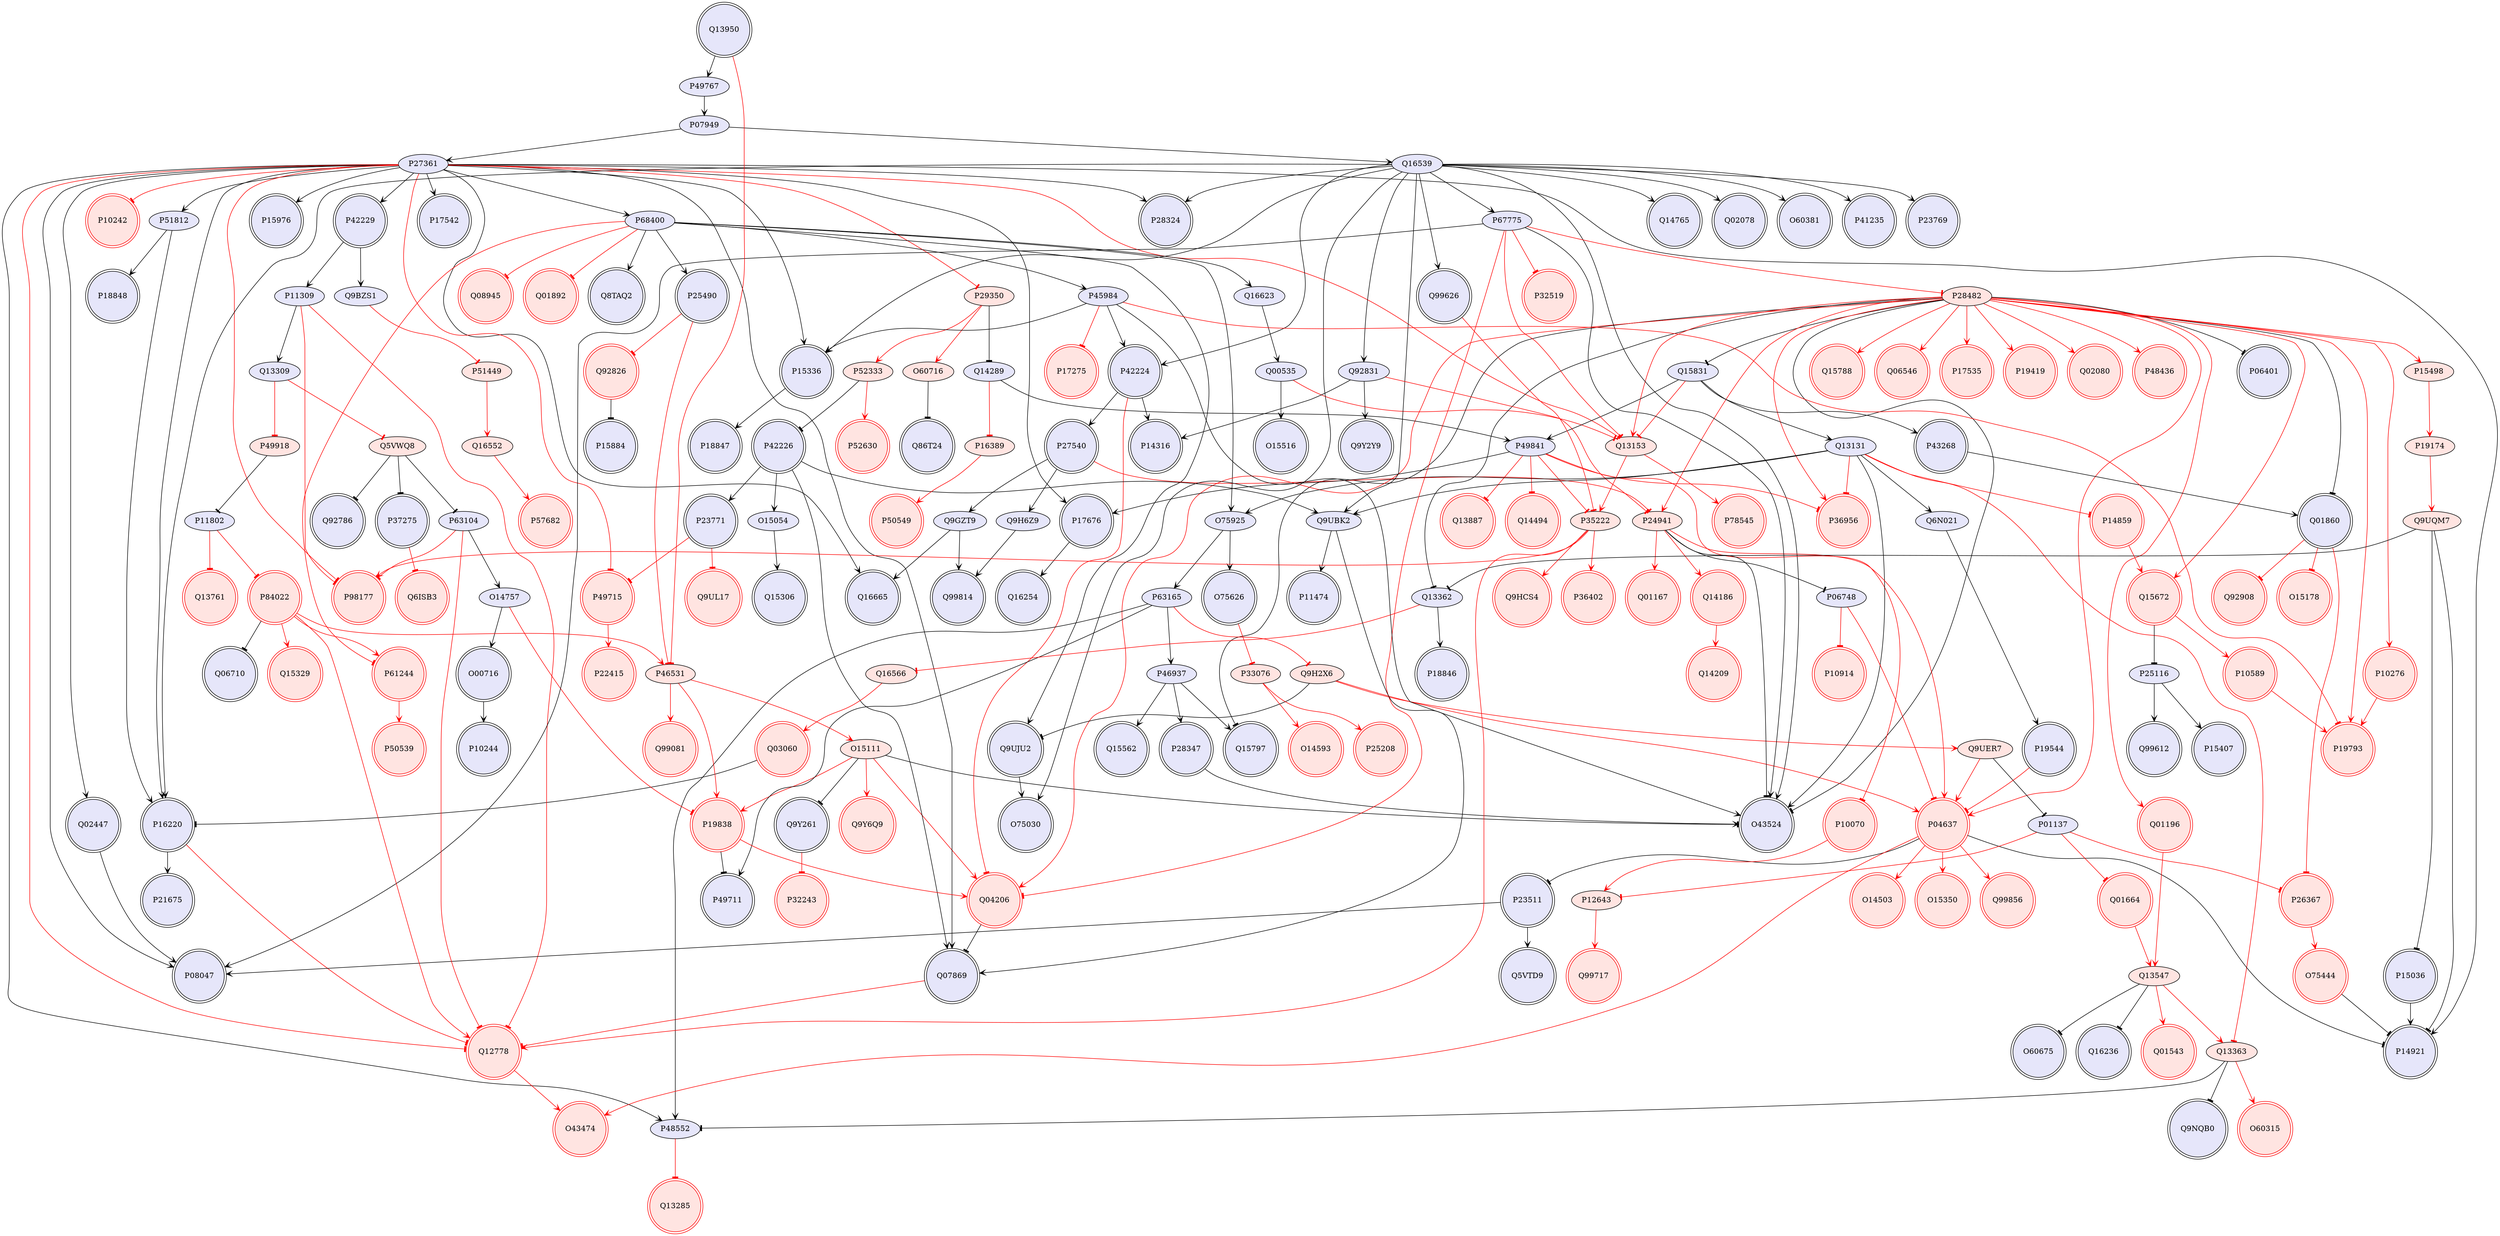 digraph {

Q16623->Q00535 [penwidth=1, color=black, arrowhead="vee"]
Q00535->O15516 [penwidth=1, color=black, arrowhead="vee"]
P15336->P18847 [penwidth=1, color=black, arrowhead="vee"]
O15111->O43524 [penwidth=1, color=black, arrowhead="tee"]
O15111->Q9Y261 [penwidth=1, color=black, arrowhead="tee"]
P27361->P51812 [penwidth=1, color=black, arrowhead="vee"]
P51812->P18848 [penwidth=1, color=black, arrowhead="vee"]
P51812->P16220 [penwidth=1, color=black, arrowhead="vee"]
P27361->P16220 [penwidth=1, color=black, arrowhead="vee"]
P27361->P48552 [penwidth=1, color=black, arrowhead="vee"]
P27361->P68400 [penwidth=1, color=black, arrowhead="vee"]
P27361->P15336 [penwidth=1, color=black, arrowhead="vee"]
P27361->P42229 [penwidth=1, color=black, arrowhead="vee"]
P27361->Q16665 [penwidth=1, color=black, arrowhead="vee"]
P27361->P17676 [penwidth=1, color=black, arrowhead="vee"]
P27361->Q07869 [penwidth=1, color=black, arrowhead="vee"]
P27361->P15976 [penwidth=1, color=black, arrowhead="vee"]
P07949->P27361 [penwidth=1, color=black, arrowhead="vee"]
P27361->Q02447 [penwidth=1, color=black, arrowhead="vee"]
P27361->P08047 [penwidth=1, color=black, arrowhead="vee"]
P27361->P14921 [penwidth=1, color=black, arrowhead="vee"]
P27361->P17542 [penwidth=1, color=black, arrowhead="vee"]
P27361->P28324 [penwidth=1, color=black, arrowhead="vee"]
P46937->Q15797 [penwidth=1, color=black, arrowhead="vee"]
P28482->Q15797 [penwidth=1, color=black, arrowhead="tee"]
Q13363->P48552 [penwidth=1, color=black, arrowhead="tee"]
Q13363->Q9NQB0 [penwidth=1, color=black, arrowhead="tee"]
P42224->P27540 [penwidth=1, color=black, arrowhead="vee"]
P27540->Q9H6Z9 [penwidth=1, color=black, arrowhead="vee"]
O00716->P10244 [penwidth=1, color=black, arrowhead="vee"]
P63165->P46937 [penwidth=1, color=black, arrowhead="vee"]
P46937->Q15562 [penwidth=1, color=black, arrowhead="vee"]
P46937->P28347 [penwidth=1, color=black, arrowhead="vee"]
Q16539->P16220 [penwidth=1, color=black, arrowhead="vee"]
P16220->P21675 [penwidth=1, color=black, arrowhead="vee"]
Q03060->P16220 [penwidth=1, color=black, arrowhead="tee"]
P63165->P49711 [penwidth=1, color=black, arrowhead="vee"]
Q16539->Q92831 [penwidth=1, color=black, arrowhead="vee"]
Q92831->P14316 [penwidth=1, color=black, arrowhead="vee"]
Q92831->Q9Y2Y9 [penwidth=1, color=black, arrowhead="vee"]
P68400->P25490 [penwidth=1, color=black, arrowhead="vee"]
Q9H2X6->Q9UJU2 [penwidth=1, color=black, arrowhead="tee"]
P63165->P48552 [penwidth=1, color=black, arrowhead="vee"]
O14757->O00716 [penwidth=1, color=black, arrowhead="vee"]
P11309->Q13309 [penwidth=1, color=black, arrowhead="vee"]
Q15831->P49841 [penwidth=1, color=black, arrowhead="vee"]
P28482->Q15831 [penwidth=1, color=black, arrowhead="tee"]
Q15831->Q13131 [penwidth=1, color=black, arrowhead="vee"]
Q15831->P43268 [penwidth=1, color=black, arrowhead="vee"]
P29350->Q14289 [penwidth=1, color=black, arrowhead="tee"]
P24941->P06748 [penwidth=1, color=black, arrowhead="tee"]
P24941->O43524 [penwidth=1, color=black, arrowhead="tee"]
P67775->O43524 [penwidth=1, color=black, arrowhead="vee"]
Q16539->P67775 [penwidth=1, color=black, arrowhead="vee"]
P67775->P08047 [penwidth=1, color=black, arrowhead="vee"]
P68400->Q16623 [penwidth=1, color=black, arrowhead="vee"]
P04637->P23511 [penwidth=1, color=black, arrowhead="tee"]
P04637->P14921 [penwidth=1, color=black, arrowhead="tee"]
Q16539->Q14765 [penwidth=1, color=black, arrowhead="vee"]
O75925->P63165 [penwidth=1, color=black, arrowhead="vee"]
P68400->O75925 [penwidth=1, color=black, arrowhead="vee"]
O75925->O75626 [penwidth=1, color=black, arrowhead="vee"]
Q13131->O75925 [penwidth=1, color=black, arrowhead="vee"]
P45984->P42224 [penwidth=1, color=black, arrowhead="vee"]
Q16539->P42224 [penwidth=1, color=black, arrowhead="vee"]
P42224->P14316 [penwidth=1, color=black, arrowhead="vee"]
P68400->Q9UJU2 [penwidth=1, color=black, arrowhead="vee"]
Q9UJU2->O75030 [penwidth=1, color=black, arrowhead="vee"]
P63104->O14757 [penwidth=1, color=black, arrowhead="vee"]
Q5VWQ8->P63104 [penwidth=1, color=black, arrowhead="tee"]
Q13362->P18846 [penwidth=1, color=black, arrowhead="vee"]
O75444->P14921 [penwidth=1, color=black, arrowhead="tee"]
P42226->P23771 [penwidth=1, color=black, arrowhead="vee"]
Q13547->O60675 [penwidth=1, color=black, arrowhead="tee"]
Q13547->Q16236 [penwidth=1, color=black, arrowhead="tee"]
P23511->P08047 [penwidth=1, color=black, arrowhead="vee"]
Q9UQM7->Q13362 [penwidth=1, color=black, arrowhead="tee"]
Q9UQM7->P14921 [penwidth=1, color=black, arrowhead="tee"]
Q9UQM7->P15036 [penwidth=1, color=black, arrowhead="tee"]
P52333->P42226 [penwidth=1, color=black, arrowhead="tee"]
P68400->P45984 [penwidth=1, color=black, arrowhead="vee"]
P45984->P15336 [penwidth=1, color=black, arrowhead="vee"]
P45984->O43524 [penwidth=1, color=black, arrowhead="vee"]
Q9H6Z9->Q99814 [penwidth=1, color=black, arrowhead="vee"]
P68400->Q8TAQ2 [penwidth=1, color=black, arrowhead="vee"]
Q16539->P15336 [penwidth=1, color=black, arrowhead="vee"]
P84022->Q06710 [penwidth=1, color=black, arrowhead="tee"]
P49918->P11802 [penwidth=1, color=black, arrowhead="tee"]
Q16539->O75030 [penwidth=1, color=black, arrowhead="vee"]
P28482->P06401 [penwidth=1, color=black, arrowhead="tee"]
Q9UBK2->Q07869 [penwidth=1, color=black, arrowhead="vee"]
Q16539->Q9UBK2 [penwidth=1, color=black, arrowhead="vee"]
Q13131->Q9UBK2 [penwidth=1, color=black, arrowhead="vee"]
Q9UBK2->P11474 [penwidth=1, color=black, arrowhead="vee"]
Q16539->Q02078 [penwidth=1, color=black, arrowhead="vee"]
P42229->Q9BZS1 [penwidth=1, color=black, arrowhead="vee"]
Q04206->Q07869 [penwidth=1, color=black, arrowhead="tee"]
P49841->P17676 [penwidth=1, color=black, arrowhead="vee"]
P17676->Q16254 [penwidth=1, color=black, arrowhead="vee"]
P28482->Q13362 [penwidth=1, color=black, arrowhead="tee"]
Q16539->O60381 [penwidth=1, color=black, arrowhead="vee"]
Q16539->O43524 [penwidth=1, color=black, arrowhead="vee"]
P28482->O43524 [penwidth=1, color=black, arrowhead="tee"]
Q13131->O43524 [penwidth=1, color=black, arrowhead="vee"]
P07949->Q16539 [penwidth=1, color=black, arrowhead="vee"]
P49767->P07949 [penwidth=1, color=black, arrowhead="vee"]
Q02447->P08047 [penwidth=1, color=black, arrowhead="vee"]
Q16539->P41235 [penwidth=1, color=black, arrowhead="vee"]
Q16539->P23769 [penwidth=1, color=black, arrowhead="vee"]
Q16539->P28324 [penwidth=1, color=black, arrowhead="vee"]
Q16539->Q99626 [penwidth=1, color=black, arrowhead="vee"]
O60716->Q86T24 [penwidth=1, color=black, arrowhead="tee"]
Q14289->P49841 [penwidth=1, color=black, arrowhead="vee"]
Q9UER7->P01137 [penwidth=1, color=black, arrowhead="tee"]
P28482->Q01860 [penwidth=1, color=black, arrowhead="tee"]
P15036->P14921 [penwidth=1, color=black, arrowhead="vee"]
Q13131->Q6N021 [penwidth=1, color=black, arrowhead="vee"]
Q6N021->P19544 [penwidth=1, color=black, arrowhead="vee"]
P28347->O43524 [penwidth=1, color=black, arrowhead="vee"]
P19838->P49711 [penwidth=1, color=black, arrowhead="tee"]
P43268->Q01860 [penwidth=1, color=black, arrowhead="vee"]
Q92826->P15884 [penwidth=1, color=black, arrowhead="tee"]
P42229->P11309 [penwidth=1, color=black, arrowhead="vee"]
Q5VWQ8->P37275 [penwidth=1, color=black, arrowhead="tee"]
P23511->Q5VTD9 [penwidth=1, color=black, arrowhead="vee"]
P25116->P15407 [penwidth=1, color=black, arrowhead="vee"]
O15054->Q15306 [penwidth=1, color=black, arrowhead="vee"]
P42226->Q9UBK2 [penwidth=1, color=black, arrowhead="vee"]
P25116->Q99612 [penwidth=1, color=black, arrowhead="vee"]
Q5VWQ8->Q92786 [penwidth=1, color=black, arrowhead="tee"]
P42226->Q07869 [penwidth=1, color=black, arrowhead="vee"]
P42226->O15054 [penwidth=1, color=black, arrowhead="vee"]
Q15672->P25116 [penwidth=1, color=black, arrowhead="tee"]
Q13950->P49767 [penwidth=1, color=black, arrowhead="vee"]
Q00535->Q13153 [penwidth=1, color=red, arrowhead="tee"]
Q13950->P46531 [penwidth=1, color=red, arrowhead="tee"]
O15111->P19838 [penwidth=1, color=red, arrowhead="vee"]
O15111->Q9Y6Q9 [penwidth=1, color=red, arrowhead="vee"]
P46531->O15111 [penwidth=1, color=red, arrowhead="vee"]
O15111->Q04206 [penwidth=1, color=red, arrowhead="vee"]
P10276->P19793 [penwidth=1, color=red, arrowhead="vee"]
P45984->P19793 [penwidth=1, color=red, arrowhead="tee"]
P28482->P19793 [penwidth=1, color=red, arrowhead="vee"]
P10589->P19793 [penwidth=1, color=red, arrowhead="vee"]
P04637->O15350 [penwidth=1, color=red, arrowhead="vee"]
P12643->Q99717 [penwidth=1, color=red, arrowhead="vee"]
Q13131->P14859 [penwidth=1, color=red, arrowhead="tee"]
P27361->P49715 [penwidth=1, color=red, arrowhead="tee"]
P27361->P29350 [penwidth=1, color=red, arrowhead="tee"]
P27361->Q12778 [penwidth=1, color=red, arrowhead="tee"]
P27361->P10242 [penwidth=1, color=red, arrowhead="tee"]
P27361->Q13153 [penwidth=1, color=red, arrowhead="tee"]
P27361->P98177 [penwidth=1, color=red, arrowhead="tee"]
P35222->Q12778 [penwidth=1, color=red, arrowhead="vee"]
Q13153->P35222 [penwidth=1, color=red, arrowhead="vee"]
P35222->P36402 [penwidth=1, color=red, arrowhead="vee"]
P49841->P35222 [penwidth=1, color=red, arrowhead="tee"]
P35222->P98177 [penwidth=1, color=red, arrowhead="vee"]
Q99626->P35222 [penwidth=1, color=red, arrowhead="tee"]
P35222->Q9HCS4 [penwidth=1, color=red, arrowhead="vee"]
Q13547->Q13363 [penwidth=1, color=red, arrowhead="vee"]
Q13131->Q13363 [penwidth=1, color=red, arrowhead="tee"]
Q13363->O60315 [penwidth=1, color=red, arrowhead="vee"]
P23771->P49715 [penwidth=1, color=red, arrowhead="tee"]
P49715->P22415 [penwidth=1, color=red, arrowhead="vee"]
P16220->Q12778 [penwidth=1, color=red, arrowhead="tee"]
Q9Y261->P32243 [penwidth=1, color=red, arrowhead="tee"]
O14757->P19838 [penwidth=1, color=red, arrowhead="tee"]
P46531->P19838 [penwidth=1, color=red, arrowhead="vee"]
P19838->Q04206 [penwidth=1, color=red, arrowhead="vee"]
Q92831->P24941 [penwidth=1, color=red, arrowhead="tee"]
P25490->P46531 [penwidth=1, color=red, arrowhead="tee"]
Q9H2X6->P04637 [penwidth=1, color=red, arrowhead="vee"]
P63165->Q9H2X6 [penwidth=1, color=red, arrowhead="tee"]
Q9H2X6->Q9UER7 [penwidth=1, color=red, arrowhead="vee"]
P49841->P36956 [penwidth=1, color=red, arrowhead="tee"]
P28482->P36956 [penwidth=1, color=red, arrowhead="vee"]
Q13131->P36956 [penwidth=1, color=red, arrowhead="tee"]
P48552->Q13285 [penwidth=1, color=red, arrowhead="tee"]
P52333->P52630 [penwidth=1, color=red, arrowhead="vee"]
P49841->P10070 [penwidth=1, color=red, arrowhead="tee"]
P11309->Q12778 [penwidth=1, color=red, arrowhead="tee"]
P11309->P98177 [penwidth=1, color=red, arrowhead="tee"]
Q14186->Q14209 [penwidth=1, color=red, arrowhead="vee"]
Q15831->Q13153 [penwidth=1, color=red, arrowhead="tee"]
P29350->P52333 [penwidth=1, color=red, arrowhead="vee"]
P29350->O60716 [penwidth=1, color=red, arrowhead="vee"]
P24941->P04637 [penwidth=1, color=red, arrowhead="vee"]
P28482->P24941 [penwidth=1, color=red, arrowhead="vee"]
P24941->Q14186 [penwidth=1, color=red, arrowhead="vee"]
P24941->Q01167 [penwidth=1, color=red, arrowhead="vee"]
P67775->Q13153 [penwidth=1, color=red, arrowhead="tee"]
P67775->Q04206 [penwidth=1, color=red, arrowhead="tee"]
P67775->P28482 [penwidth=1, color=red, arrowhead="tee"]
P67775->P32519 [penwidth=1, color=red, arrowhead="tee"]
P04637->O43474 [penwidth=1, color=red, arrowhead="vee"]
P06748->P04637 [penwidth=1, color=red, arrowhead="tee"]
P04637->Q99856 [penwidth=1, color=red, arrowhead="vee"]
P28482->P04637 [penwidth=1, color=red, arrowhead="vee"]
Q9UER7->P04637 [penwidth=1, color=red, arrowhead="vee"]
P19544->P04637 [penwidth=1, color=red, arrowhead="tee"]
P04637->O14503 [penwidth=1, color=red, arrowhead="vee"]
Q12778->O43474 [penwidth=1, color=red, arrowhead="vee"]
P63104->Q12778 [penwidth=1, color=red, arrowhead="tee"]
P84022->Q12778 [penwidth=1, color=red, arrowhead="vee"]
Q07869->Q12778 [penwidth=1, color=red, arrowhead="tee"]
P42224->Q04206 [penwidth=1, color=red, arrowhead="tee"]
P28482->Q15788 [penwidth=1, color=red, arrowhead="vee"]
P63104->P98177 [penwidth=1, color=red, arrowhead="tee"]
P28482->P10276 [penwidth=1, color=red, arrowhead="vee"]
P26367->O75444 [penwidth=1, color=red, arrowhead="vee"]
P23771->Q9UL17 [penwidth=1, color=red, arrowhead="tee"]
P68400->P61244 [penwidth=1, color=red, arrowhead="tee"]
P84022->P61244 [penwidth=1, color=red, arrowhead="vee"]
P61244->P50539 [penwidth=1, color=red, arrowhead="vee"]
Q13547->Q01543 [penwidth=1, color=red, arrowhead="vee"]
Q01196->Q13547 [penwidth=1, color=red, arrowhead="vee"]
Q01664->Q13547 [penwidth=1, color=red, arrowhead="vee"]
Q13309->P49918 [penwidth=1, color=red, arrowhead="tee"]
Q13309->Q5VWQ8 [penwidth=1, color=red, arrowhead="tee"]
P19174->Q9UQM7 [penwidth=1, color=red, arrowhead="vee"]
P45984->P17275 [penwidth=1, color=red, arrowhead="tee"]
P15498->P19174 [penwidth=1, color=red, arrowhead="vee"]
P33076->P25208 [penwidth=1, color=red, arrowhead="vee"]
P68400->Q08945 [penwidth=1, color=red, arrowhead="tee"]
P68400->Q01892 [penwidth=1, color=red, arrowhead="tee"]
P06748->P10914 [penwidth=1, color=red, arrowhead="tee"]
P84022->P46531 [penwidth=1, color=red, arrowhead="vee"]
P11802->Q13761 [penwidth=1, color=red, arrowhead="tee"]
P28482->Q06546 [penwidth=1, color=red, arrowhead="vee"]
P28482->Q13153 [penwidth=1, color=red, arrowhead="vee"]
Q13153->P78545 [penwidth=1, color=red, arrowhead="vee"]
P28482->Q04206 [penwidth=1, color=red, arrowhead="vee"]
Q13362->Q16566 [penwidth=1, color=red, arrowhead="tee"]
P84022->Q15329 [penwidth=1, color=red, arrowhead="vee"]
P11802->P84022 [penwidth=1, color=red, arrowhead="tee"]
P28482->Q15672 [penwidth=1, color=red, arrowhead="vee"]
Q9BZS1->P51449 [penwidth=1, color=red, arrowhead="tee"]
P28482->P17535 [penwidth=1, color=red, arrowhead="vee"]
P28482->Q01196 [penwidth=1, color=red, arrowhead="vee"]
P49841->Q13887 [penwidth=1, color=red, arrowhead="tee"]
P49841->Q14494 [penwidth=1, color=red, arrowhead="tee"]
P01137->P12643 [penwidth=1, color=red, arrowhead="tee"]
P28482->P15498 [penwidth=1, color=red, arrowhead="vee"]
P28482->P19419 [penwidth=1, color=red, arrowhead="vee"]
P28482->Q02080 [penwidth=1, color=red, arrowhead="vee"]
Q14289->P16389 [penwidth=1, color=red, arrowhead="tee"]
Q16566->Q03060 [penwidth=1, color=red, arrowhead="vee"]
P16389->P50549 [penwidth=1, color=red, arrowhead="vee"]
P33076->O14593 [penwidth=1, color=red, arrowhead="vee"]
P14859->Q15672 [penwidth=1, color=red, arrowhead="vee"]
Q01860->Q92908 [penwidth=1, color=red, arrowhead="tee"]
P25490->Q92826 [penwidth=1, color=red, arrowhead="tee"]
Q01860->P26367 [penwidth=1, color=red, arrowhead="tee"]
Q01860->O15178 [penwidth=1, color=red, arrowhead="tee"]
P37275->Q6ISB3 [penwidth=1, color=red, arrowhead="tee"]
O75626->P33076 [penwidth=1, color=red, arrowhead="tee"]
Q15672->P10589 [penwidth=1, color=red, arrowhead="vee"]
P46531->Q99081 [penwidth=1, color=red, arrowhead="vee"]
P28482->P48436 [penwidth=1, color=red, arrowhead="vee"]
Q16552->P57682 [penwidth=1, color=red, arrowhead="vee"]
P01137->P26367 [penwidth=1, color=red, arrowhead="tee"]
P01137->Q01664 [penwidth=1, color=red, arrowhead="tee"]
P27540->P24941 [penwidth=1, color=red, arrowhead="tee"]
P10070->P12643 [penwidth=1, color=red, arrowhead="vee"]
P51449->Q16552 [penwidth=1, color=red, arrowhead="vee"]
P27540->Q9GZT9 [penwidth=1, color=black, arrowhead="vee"]
Q9GZT9->Q99814 [penwidth=1, color=black, arrowhead="vee"]
Q9GZT9->Q16665 [penwidth=1, color=black, arrowhead="vee"]
Q13950 [style=filled, color=black, fillcolor=lavender, shape=invhouse];
Q99856 [style=filled, color=red, fillcolor=mistyrose, shape=doublecircle];
P27540 [style=filled, color=black, fillcolor=lavender, shape=doublecircle];
P18846 [style=filled, color=black, fillcolor=lavender, shape=doublecircle];
P15336 [style=filled, color=black, fillcolor=lavender, shape=doublecircle];
P18847 [style=filled, color=black, fillcolor=lavender, shape=doublecircle];
P18848 [style=filled, color=black, fillcolor=lavender, shape=doublecircle];
O14503 [style=filled, color=red, fillcolor=mistyrose, shape=doublecircle];
Q99626 [style=filled, color=black, fillcolor=lavender, shape=doublecircle];
P49715 [style=filled, color=red, fillcolor=mistyrose, shape=doublecircle];
P17676 [style=filled, color=black, fillcolor=lavender, shape=doublecircle];
O15516 [style=filled, color=black, fillcolor=lavender, shape=doublecircle];
P16220 [style=filled, color=black, fillcolor=lavender, shape=doublecircle];
Q03060 [style=filled, color=red, fillcolor=mistyrose, shape=doublecircle];
P49711 [style=filled, color=black, fillcolor=lavender, shape=doublecircle];
Q14209 [style=filled, color=red, fillcolor=mistyrose, shape=doublecircle];
O00716 [style=filled, color=black, fillcolor=lavender, shape=doublecircle];
Q16254 [style=filled, color=black, fillcolor=lavender, shape=doublecircle];
Q15329 [style=filled, color=red, fillcolor=mistyrose, shape=doublecircle];
P32519 [style=filled, color=red, fillcolor=mistyrose, shape=doublecircle];
P78545 [style=filled, color=red, fillcolor=mistyrose, shape=doublecircle];
P19419 [style=filled, color=red, fillcolor=mistyrose, shape=doublecircle];
P28324 [style=filled, color=black, fillcolor=lavender, shape=doublecircle];
Q99814 [style=filled, color=black, fillcolor=lavender, shape=doublecircle];
P11474 [style=filled, color=black, fillcolor=lavender, shape=doublecircle];
P14921 [style=filled, color=black, fillcolor=lavender, shape=doublecircle];
P15036 [style=filled, color=black, fillcolor=lavender, shape=doublecircle];
P50549 [style=filled, color=red, fillcolor=mistyrose, shape=doublecircle];
P43268 [style=filled, color=black, fillcolor=lavender, shape=doublecircle];
Q01543 [style=filled, color=red, fillcolor=mistyrose, shape=doublecircle];
P15407 [style=filled, color=black, fillcolor=lavender, shape=doublecircle];
Q9Y261 [style=filled, color=black, fillcolor=lavender, shape=doublecircle];
Q01167 [style=filled, color=red, fillcolor=mistyrose, shape=doublecircle];
Q12778 [style=filled, color=red, fillcolor=mistyrose, shape=doublecircle];
O43524 [style=filled, color=black, fillcolor=lavender, shape=doublecircle];
P98177 [style=filled, color=red, fillcolor=mistyrose, shape=doublecircle];
Q06546 [style=filled, color=red, fillcolor=mistyrose, shape=doublecircle];
P15976 [style=filled, color=black, fillcolor=lavender, shape=doublecircle];
P23769 [style=filled, color=black, fillcolor=lavender, shape=doublecircle];
P23771 [style=filled, color=black, fillcolor=lavender, shape=doublecircle];
Q92908 [style=filled, color=red, fillcolor=mistyrose, shape=doublecircle];
Q5VTD9 [style=filled, color=black, fillcolor=lavender, shape=doublecircle];
P10070 [style=filled, color=red, fillcolor=mistyrose, shape=doublecircle];
Q6ISB3 [style=filled, color=red, fillcolor=mistyrose, shape=doublecircle];
O60381 [style=filled, color=black, fillcolor=lavender, shape=doublecircle];
Q16665 [style=filled, color=black, fillcolor=lavender, shape=doublecircle];
P41235 [style=filled, color=black, fillcolor=lavender, shape=doublecircle];
Q92826 [style=filled, color=red, fillcolor=mistyrose, shape=doublecircle];
P10914 [style=filled, color=red, fillcolor=mistyrose, shape=doublecircle];
P14316 [style=filled, color=black, fillcolor=lavender, shape=doublecircle];
Q15306 [style=filled, color=black, fillcolor=lavender, shape=doublecircle];
P17275 [style=filled, color=red, fillcolor=mistyrose, shape=doublecircle];
P17535 [style=filled, color=red, fillcolor=mistyrose, shape=doublecircle];
Q9Y2Y9 [style=filled, color=black, fillcolor=lavender, shape=doublecircle];
P57682 [style=filled, color=red, fillcolor=mistyrose, shape=doublecircle];
O43474 [style=filled, color=red, fillcolor=mistyrose, shape=doublecircle];
Q13887 [style=filled, color=red, fillcolor=mistyrose, shape=doublecircle];
Q99612 [style=filled, color=black, fillcolor=lavender, shape=doublecircle];
Q9UJU2 [style=filled, color=black, fillcolor=lavender, shape=doublecircle];
O75444 [style=filled, color=red, fillcolor=mistyrose, shape=doublecircle];
O60675 [style=filled, color=black, fillcolor=lavender, shape=doublecircle];
P61244 [style=filled, color=red, fillcolor=mistyrose, shape=doublecircle];
Q02078 [style=filled, color=black, fillcolor=lavender, shape=doublecircle];
Q02080 [style=filled, color=red, fillcolor=mistyrose, shape=doublecircle];
O75030 [style=filled, color=black, fillcolor=lavender, shape=doublecircle];
P50539 [style=filled, color=red, fillcolor=mistyrose, shape=doublecircle];
P10242 [style=filled, color=red, fillcolor=mistyrose, shape=doublecircle];
P10244 [style=filled, color=black, fillcolor=lavender, shape=doublecircle];
Q15788 [style=filled, color=red, fillcolor=mistyrose, shape=doublecircle];
Q9Y6Q9 [style=filled, color=red, fillcolor=mistyrose, shape=doublecircle];
Q16236 [style=filled, color=black, fillcolor=lavender, shape=doublecircle];
P19838 [style=filled, color=red, fillcolor=mistyrose, shape=doublecircle];
P23511 [style=filled, color=black, fillcolor=lavender, shape=doublecircle];
P25208 [style=filled, color=red, fillcolor=mistyrose, shape=doublecircle];
P10589 [style=filled, color=red, fillcolor=mistyrose, shape=doublecircle];
Q13285 [style=filled, color=red, fillcolor=mistyrose, shape=doublecircle];
Q14494 [style=filled, color=red, fillcolor=mistyrose, shape=doublecircle];
P32243 [style=filled, color=red, fillcolor=mistyrose, shape=doublecircle];
P26367 [style=filled, color=red, fillcolor=mistyrose, shape=doublecircle];
Q06710 [style=filled, color=black, fillcolor=lavender, shape=doublecircle];
P06401 [style=filled, color=black, fillcolor=lavender, shape=doublecircle];
P14859 [style=filled, color=red, fillcolor=mistyrose, shape=doublecircle];
Q01860 [style=filled, color=black, fillcolor=lavender, shape=doublecircle];
Q07869 [style=filled, color=black, fillcolor=lavender, shape=doublecircle];
O75626 [style=filled, color=black, fillcolor=lavender, shape=doublecircle];
Q92786 [style=filled, color=black, fillcolor=lavender, shape=doublecircle];
P10276 [style=filled, color=red, fillcolor=mistyrose, shape=doublecircle];
Q04206 [style=filled, color=red, fillcolor=mistyrose, shape=doublecircle];
O14593 [style=filled, color=red, fillcolor=mistyrose, shape=doublecircle];
Q01196 [style=filled, color=red, fillcolor=mistyrose, shape=doublecircle];
Q13950 [style=filled, color=black, fillcolor=lavender, shape=doublecircle];
Q13761 [style=filled, color=red, fillcolor=mistyrose, shape=doublecircle];
P19793 [style=filled, color=red, fillcolor=mistyrose, shape=doublecircle];
Q15797 [style=filled, color=black, fillcolor=lavender, shape=doublecircle];
P84022 [style=filled, color=red, fillcolor=mistyrose, shape=doublecircle];
Q99717 [style=filled, color=red, fillcolor=mistyrose, shape=doublecircle];
Q8TAQ2 [style=filled, color=black, fillcolor=lavender, shape=doublecircle];
P48436 [style=filled, color=red, fillcolor=mistyrose, shape=doublecircle];
P08047 [style=filled, color=black, fillcolor=lavender, shape=doublecircle];
Q02447 [style=filled, color=black, fillcolor=lavender, shape=doublecircle];
Q01892 [style=filled, color=red, fillcolor=mistyrose, shape=doublecircle];
P36956 [style=filled, color=red, fillcolor=mistyrose, shape=doublecircle];
Q08945 [style=filled, color=red, fillcolor=mistyrose, shape=doublecircle];
P42224 [style=filled, color=black, fillcolor=lavender, shape=doublecircle];
P52630 [style=filled, color=red, fillcolor=mistyrose, shape=doublecircle];
Q14765 [style=filled, color=black, fillcolor=lavender, shape=doublecircle];
P42229 [style=filled, color=black, fillcolor=lavender, shape=doublecircle];
P42226 [style=filled, color=black, fillcolor=lavender, shape=doublecircle];
O15178 [style=filled, color=red, fillcolor=mistyrose, shape=doublecircle];
P21675 [style=filled, color=black, fillcolor=lavender, shape=doublecircle];
P17542 [style=filled, color=black, fillcolor=lavender, shape=doublecircle];
Q9UL17 [style=filled, color=red, fillcolor=mistyrose, shape=doublecircle];
Q99081 [style=filled, color=red, fillcolor=mistyrose, shape=doublecircle];
Q9HCS4 [style=filled, color=red, fillcolor=mistyrose, shape=doublecircle];
P15884 [style=filled, color=black, fillcolor=lavender, shape=doublecircle];
P36402 [style=filled, color=red, fillcolor=mistyrose, shape=doublecircle];
Q9NQB0 [style=filled, color=black, fillcolor=lavender, shape=doublecircle];
P28347 [style=filled, color=black, fillcolor=lavender, shape=doublecircle];
Q15562 [style=filled, color=black, fillcolor=lavender, shape=doublecircle];
Q01664 [style=filled, color=red, fillcolor=mistyrose, shape=doublecircle];
Q14186 [style=filled, color=red, fillcolor=mistyrose, shape=doublecircle];
P04637 [style=filled, color=red, fillcolor=mistyrose, shape=doublecircle];
O15350 [style=filled, color=red, fillcolor=mistyrose, shape=doublecircle];
Q15672 [style=filled, color=red, fillcolor=mistyrose, shape=doublecircle];
P22415 [style=filled, color=red, fillcolor=mistyrose, shape=doublecircle];
P19544 [style=filled, color=black, fillcolor=lavender, shape=doublecircle];
P25490 [style=filled, color=black, fillcolor=lavender, shape=doublecircle];
Q86T24 [style=filled, color=black, fillcolor=lavender, shape=doublecircle];
P37275 [style=filled, color=black, fillcolor=lavender, shape=doublecircle];
O60315 [style=filled, color=red, fillcolor=mistyrose, shape=doublecircle];
Q16623 [style=filled, fillcolor=lavender];
Q00535 [style=filled, fillcolor=lavender];
O15111 [style=filled, fillcolor=mistyrose];
P27361 [style=filled, fillcolor=lavender];
P51812 [style=filled, fillcolor=lavender];
P07949 [style=filled, fillcolor=lavender];
P46937 [style=filled, fillcolor=lavender];
P28482 [style=filled, fillcolor=mistyrose];
Q13363 [style=filled, fillcolor=mistyrose];
P63165 [style=filled, fillcolor=lavender];
Q16539 [style=filled, fillcolor=lavender];
Q92831 [style=filled, fillcolor=lavender];
P68400 [style=filled, fillcolor=lavender];
Q9H2X6 [style=filled, fillcolor=mistyrose];
O14757 [style=filled, fillcolor=lavender];
P11309 [style=filled, fillcolor=lavender];
Q15831 [style=filled, fillcolor=lavender];
P29350 [style=filled, fillcolor=mistyrose];
P24941 [style=filled, fillcolor=mistyrose];
P67775 [style=filled, fillcolor=lavender];
O75925 [style=filled, fillcolor=lavender];
Q13131 [style=filled, fillcolor=lavender];
P45984 [style=filled, fillcolor=lavender];
P63104 [style=filled, fillcolor=lavender];
Q5VWQ8 [style=filled, fillcolor=mistyrose];
Q13362 [style=filled, fillcolor=lavender];
Q13547 [style=filled, fillcolor=mistyrose];
Q9UQM7 [style=filled, fillcolor=mistyrose];
P52333 [style=filled, fillcolor=mistyrose];
Q9H6Z9 [style=filled, fillcolor=lavender];
P49918 [style=filled, fillcolor=mistyrose];
Q9UBK2 [style=filled, fillcolor=lavender];
P49841 [style=filled, fillcolor=lavender];
P49767 [style=filled, fillcolor=lavender];
O60716 [style=filled, fillcolor=mistyrose];
Q14289 [style=filled, fillcolor=lavender];
Q9UER7 [style=filled, fillcolor=mistyrose];
Q6N021 [style=filled, fillcolor=lavender];
P25116 [style=filled, fillcolor=lavender];
O15054 [style=filled, fillcolor=lavender];
P46531 [style=filled, fillcolor=mistyrose];
P12643 [style=filled, fillcolor=mistyrose];
P35222 [style=filled, fillcolor=mistyrose];
Q13153 [style=filled, fillcolor=mistyrose];
P48552 [style=filled, fillcolor=lavender];
P06748 [style=filled, fillcolor=lavender];
Q13309 [style=filled, fillcolor=lavender];
P19174 [style=filled, fillcolor=mistyrose];
P15498 [style=filled, fillcolor=mistyrose];
P33076 [style=filled, fillcolor=mistyrose];
P11802 [style=filled, fillcolor=lavender];
Q9BZS1 [style=filled, fillcolor=lavender];
P01137 [style=filled, fillcolor=lavender];
Q16566 [style=filled, fillcolor=mistyrose];
P16389 [style=filled, fillcolor=mistyrose];
Q16552 [style=filled, fillcolor=mistyrose];
P51449 [style=filled, fillcolor=mistyrose];
Q9GZT9 [style=filled, fillcolor=lavender];


}
